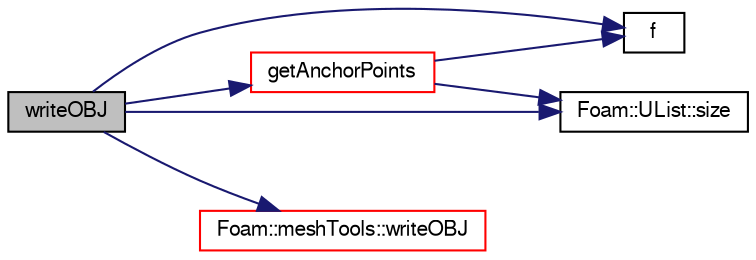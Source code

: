 digraph "writeOBJ"
{
  bgcolor="transparent";
  edge [fontname="FreeSans",fontsize="10",labelfontname="FreeSans",labelfontsize="10"];
  node [fontname="FreeSans",fontsize="10",shape=record];
  rankdir="LR";
  Node82 [label="writeOBJ",height=0.2,width=0.4,color="black", fillcolor="grey75", style="filled", fontcolor="black"];
  Node82 -> Node83 [color="midnightblue",fontsize="10",style="solid",fontname="FreeSans"];
  Node83 [label="f",height=0.2,width=0.4,color="black",URL="$a17900.html#a888be93833ac7a23170555c69c690288"];
  Node82 -> Node84 [color="midnightblue",fontsize="10",style="solid",fontname="FreeSans"];
  Node84 [label="getAnchorPoints",height=0.2,width=0.4,color="red",URL="$a27426.html#aef9a0cae2a3d676dbd552d7ebe02cd78",tooltip="Get a unique anchor point for all faces. "];
  Node84 -> Node85 [color="midnightblue",fontsize="10",style="solid",fontname="FreeSans"];
  Node85 [label="Foam::UList::size",height=0.2,width=0.4,color="black",URL="$a25698.html#a47b3bf30da1eb3ab8076b5fbe00e0494",tooltip="Return the number of elements in the UList. "];
  Node84 -> Node83 [color="midnightblue",fontsize="10",style="solid",fontname="FreeSans"];
  Node82 -> Node85 [color="midnightblue",fontsize="10",style="solid",fontname="FreeSans"];
  Node82 -> Node113 [color="midnightblue",fontsize="10",style="solid",fontname="FreeSans"];
  Node113 [label="Foam::meshTools::writeOBJ",height=0.2,width=0.4,color="red",URL="$a21153.html#afd76c6ccc8ee4a5957f0232218167c17",tooltip="Write obj representation of point. "];
}
